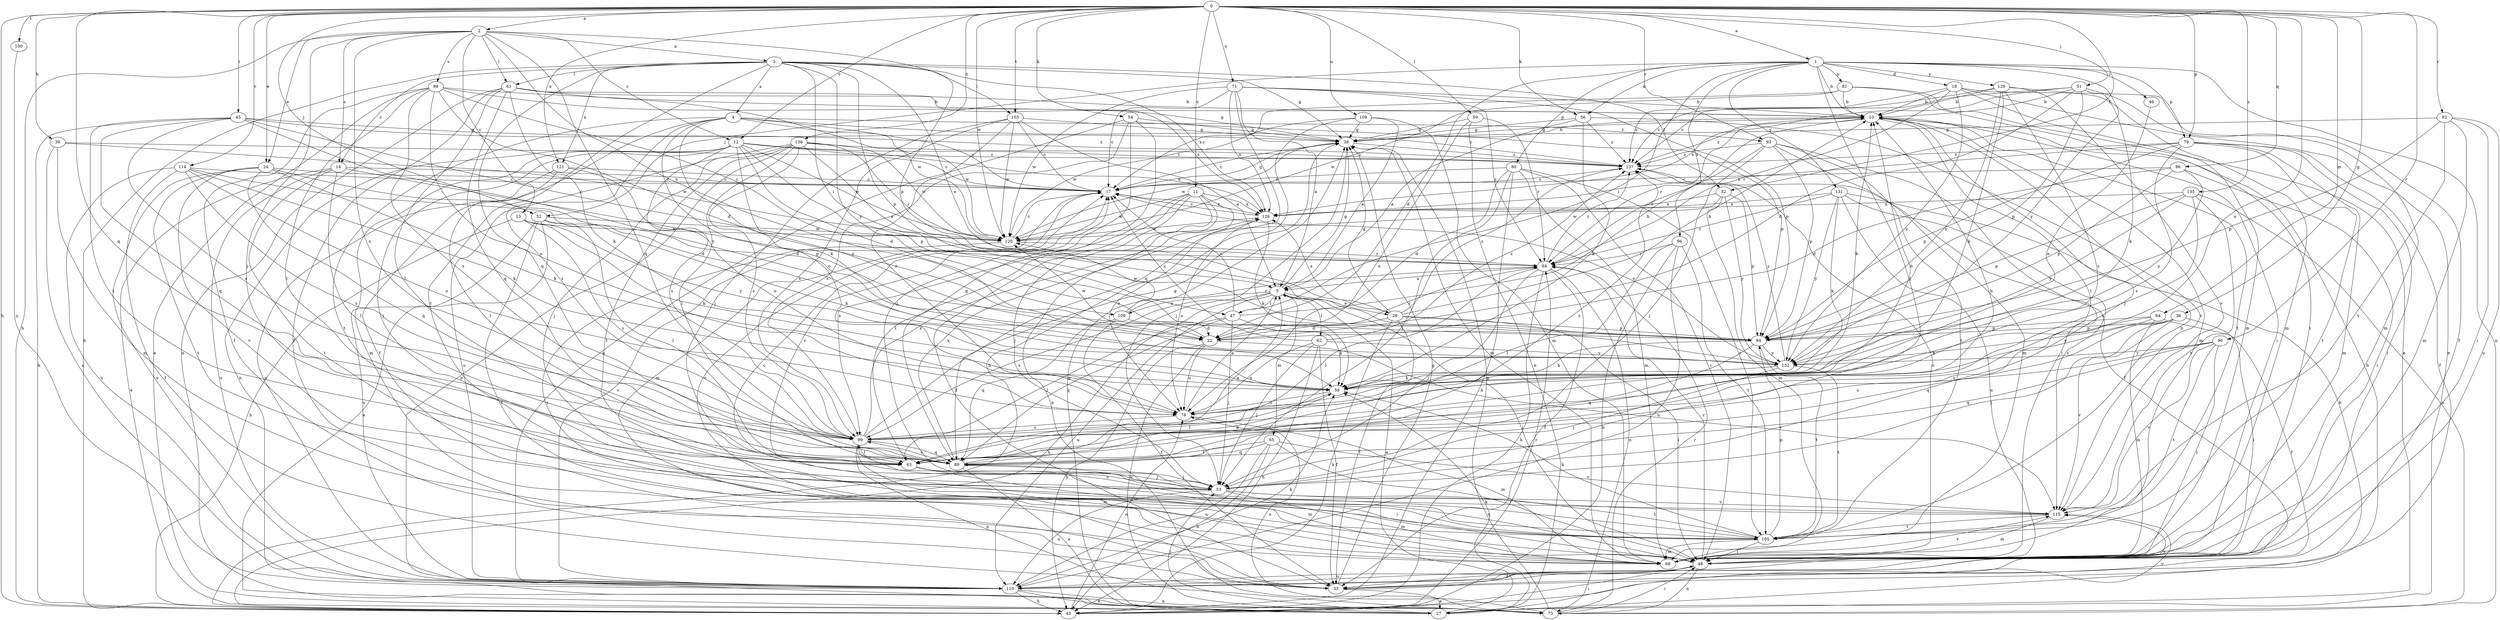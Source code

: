 strict digraph  {
0;
1;
2;
3;
4;
5;
10;
11;
12;
13;
14;
17;
18;
22;
24;
26;
27;
32;
33;
36;
38;
39;
43;
45;
46;
47;
48;
51;
52;
53;
54;
56;
58;
59;
61;
62;
63;
64;
65;
68;
71;
73;
78;
79;
80;
81;
84;
86;
89;
90;
92;
93;
94;
96;
98;
99;
100;
103;
105;
108;
109;
110;
114;
115;
120;
121;
126;
129;
131;
132;
135;
136;
137;
0 -> 1  [label=a];
0 -> 2  [label=a];
0 -> 11  [label=c];
0 -> 12  [label=c];
0 -> 24  [label=e];
0 -> 32  [label=f];
0 -> 36  [label=g];
0 -> 39  [label=h];
0 -> 43  [label=h];
0 -> 45  [label=i];
0 -> 51  [label=j];
0 -> 52  [label=j];
0 -> 54  [label=k];
0 -> 56  [label=k];
0 -> 59  [label=l];
0 -> 64  [label=m];
0 -> 71  [label=n];
0 -> 78  [label=o];
0 -> 79  [label=p];
0 -> 86  [label=q];
0 -> 89  [label=q];
0 -> 90  [label=r];
0 -> 92  [label=r];
0 -> 93  [label=r];
0 -> 100  [label=t];
0 -> 103  [label=t];
0 -> 108  [label=u];
0 -> 114  [label=v];
0 -> 120  [label=w];
0 -> 121  [label=x];
0 -> 135  [label=z];
0 -> 136  [label=z];
1 -> 10  [label=b];
1 -> 18  [label=d];
1 -> 22  [label=d];
1 -> 46  [label=i];
1 -> 47  [label=i];
1 -> 52  [label=j];
1 -> 53  [label=j];
1 -> 56  [label=k];
1 -> 73  [label=n];
1 -> 79  [label=p];
1 -> 80  [label=p];
1 -> 81  [label=p];
1 -> 96  [label=s];
1 -> 129  [label=y];
1 -> 131  [label=y];
1 -> 132  [label=y];
2 -> 3  [label=a];
2 -> 12  [label=c];
2 -> 13  [label=c];
2 -> 14  [label=c];
2 -> 24  [label=e];
2 -> 43  [label=h];
2 -> 53  [label=j];
2 -> 61  [label=l];
2 -> 84  [label=p];
2 -> 89  [label=q];
2 -> 98  [label=s];
2 -> 99  [label=s];
2 -> 109  [label=u];
3 -> 4  [label=a];
3 -> 14  [label=c];
3 -> 26  [label=e];
3 -> 32  [label=f];
3 -> 38  [label=g];
3 -> 43  [label=h];
3 -> 47  [label=i];
3 -> 61  [label=l];
3 -> 84  [label=p];
3 -> 89  [label=q];
3 -> 103  [label=t];
3 -> 105  [label=t];
3 -> 121  [label=x];
3 -> 126  [label=x];
3 -> 132  [label=y];
4 -> 17  [label=c];
4 -> 33  [label=f];
4 -> 58  [label=k];
4 -> 78  [label=o];
4 -> 93  [label=r];
4 -> 99  [label=s];
4 -> 105  [label=t];
4 -> 120  [label=w];
4 -> 137  [label=z];
5 -> 26  [label=e];
5 -> 38  [label=g];
5 -> 43  [label=h];
5 -> 47  [label=i];
5 -> 48  [label=i];
5 -> 62  [label=l];
5 -> 65  [label=m];
5 -> 99  [label=s];
5 -> 109  [label=u];
5 -> 110  [label=u];
10 -> 38  [label=g];
10 -> 48  [label=i];
10 -> 53  [label=j];
10 -> 63  [label=l];
10 -> 68  [label=m];
10 -> 94  [label=r];
10 -> 105  [label=t];
10 -> 137  [label=z];
11 -> 33  [label=f];
11 -> 53  [label=j];
11 -> 63  [label=l];
11 -> 73  [label=n];
11 -> 78  [label=o];
11 -> 99  [label=s];
11 -> 120  [label=w];
11 -> 126  [label=x];
12 -> 17  [label=c];
12 -> 22  [label=d];
12 -> 53  [label=j];
12 -> 68  [label=m];
12 -> 73  [label=n];
12 -> 84  [label=p];
12 -> 99  [label=s];
12 -> 120  [label=w];
12 -> 126  [label=x];
12 -> 132  [label=y];
12 -> 137  [label=z];
13 -> 43  [label=h];
13 -> 58  [label=k];
13 -> 99  [label=s];
13 -> 120  [label=w];
13 -> 132  [label=y];
14 -> 17  [label=c];
14 -> 27  [label=e];
14 -> 63  [label=l];
14 -> 84  [label=p];
14 -> 105  [label=t];
14 -> 110  [label=u];
17 -> 38  [label=g];
17 -> 68  [label=m];
17 -> 126  [label=x];
18 -> 10  [label=b];
18 -> 27  [label=e];
18 -> 33  [label=f];
18 -> 68  [label=m];
18 -> 94  [label=r];
18 -> 132  [label=y];
18 -> 137  [label=z];
22 -> 27  [label=e];
22 -> 43  [label=h];
22 -> 78  [label=o];
22 -> 94  [label=r];
22 -> 115  [label=v];
22 -> 120  [label=w];
24 -> 17  [label=c];
24 -> 22  [label=d];
24 -> 58  [label=k];
24 -> 89  [label=q];
24 -> 105  [label=t];
24 -> 110  [label=u];
24 -> 115  [label=v];
26 -> 10  [label=b];
26 -> 22  [label=d];
26 -> 33  [label=f];
26 -> 38  [label=g];
26 -> 43  [label=h];
26 -> 48  [label=i];
26 -> 84  [label=p];
26 -> 126  [label=x];
26 -> 137  [label=z];
27 -> 5  [label=a];
27 -> 10  [label=b];
27 -> 38  [label=g];
27 -> 53  [label=j];
27 -> 58  [label=k];
27 -> 115  [label=v];
32 -> 68  [label=m];
32 -> 84  [label=p];
32 -> 120  [label=w];
32 -> 126  [label=x];
32 -> 132  [label=y];
33 -> 27  [label=e];
33 -> 38  [label=g];
36 -> 48  [label=i];
36 -> 53  [label=j];
36 -> 84  [label=p];
36 -> 89  [label=q];
36 -> 115  [label=v];
36 -> 132  [label=y];
38 -> 10  [label=b];
38 -> 17  [label=c];
38 -> 53  [label=j];
38 -> 68  [label=m];
38 -> 120  [label=w];
38 -> 137  [label=z];
39 -> 68  [label=m];
39 -> 110  [label=u];
39 -> 120  [label=w];
39 -> 137  [label=z];
43 -> 48  [label=i];
43 -> 78  [label=o];
43 -> 94  [label=r];
45 -> 38  [label=g];
45 -> 43  [label=h];
45 -> 63  [label=l];
45 -> 89  [label=q];
45 -> 94  [label=r];
45 -> 99  [label=s];
45 -> 132  [label=y];
45 -> 137  [label=z];
46 -> 78  [label=o];
47 -> 10  [label=b];
47 -> 17  [label=c];
47 -> 53  [label=j];
47 -> 58  [label=k];
47 -> 63  [label=l];
47 -> 89  [label=q];
48 -> 17  [label=c];
48 -> 33  [label=f];
48 -> 73  [label=n];
48 -> 89  [label=q];
48 -> 94  [label=r];
48 -> 110  [label=u];
48 -> 137  [label=z];
51 -> 10  [label=b];
51 -> 22  [label=d];
51 -> 58  [label=k];
51 -> 68  [label=m];
51 -> 84  [label=p];
51 -> 126  [label=x];
51 -> 137  [label=z];
52 -> 27  [label=e];
52 -> 33  [label=f];
52 -> 58  [label=k];
52 -> 63  [label=l];
52 -> 110  [label=u];
52 -> 120  [label=w];
53 -> 17  [label=c];
53 -> 68  [label=m];
53 -> 105  [label=t];
53 -> 110  [label=u];
53 -> 115  [label=v];
54 -> 38  [label=g];
54 -> 53  [label=j];
54 -> 84  [label=p];
54 -> 89  [label=q];
54 -> 99  [label=s];
54 -> 110  [label=u];
56 -> 5  [label=a];
56 -> 38  [label=g];
56 -> 58  [label=k];
56 -> 115  [label=v];
56 -> 137  [label=z];
58 -> 10  [label=b];
58 -> 63  [label=l];
58 -> 78  [label=o];
59 -> 27  [label=e];
59 -> 38  [label=g];
59 -> 78  [label=o];
59 -> 94  [label=r];
61 -> 10  [label=b];
61 -> 33  [label=f];
61 -> 58  [label=k];
61 -> 63  [label=l];
61 -> 73  [label=n];
61 -> 89  [label=q];
61 -> 120  [label=w];
61 -> 126  [label=x];
62 -> 17  [label=c];
62 -> 33  [label=f];
62 -> 43  [label=h];
62 -> 53  [label=j];
62 -> 78  [label=o];
62 -> 132  [label=y];
62 -> 137  [label=z];
63 -> 10  [label=b];
63 -> 48  [label=i];
63 -> 53  [label=j];
63 -> 58  [label=k];
63 -> 68  [label=m];
64 -> 33  [label=f];
64 -> 58  [label=k];
64 -> 68  [label=m];
64 -> 84  [label=p];
64 -> 99  [label=s];
65 -> 43  [label=h];
65 -> 48  [label=i];
65 -> 63  [label=l];
65 -> 89  [label=q];
65 -> 110  [label=u];
65 -> 115  [label=v];
68 -> 115  [label=v];
71 -> 5  [label=a];
71 -> 10  [label=b];
71 -> 17  [label=c];
71 -> 84  [label=p];
71 -> 89  [label=q];
71 -> 94  [label=r];
71 -> 120  [label=w];
71 -> 126  [label=x];
73 -> 38  [label=g];
73 -> 48  [label=i];
73 -> 78  [label=o];
73 -> 94  [label=r];
78 -> 5  [label=a];
78 -> 10  [label=b];
78 -> 68  [label=m];
78 -> 99  [label=s];
79 -> 33  [label=f];
79 -> 48  [label=i];
79 -> 68  [label=m];
79 -> 84  [label=p];
79 -> 99  [label=s];
79 -> 105  [label=t];
79 -> 126  [label=x];
79 -> 137  [label=z];
80 -> 17  [label=c];
80 -> 22  [label=d];
80 -> 43  [label=h];
80 -> 48  [label=i];
80 -> 53  [label=j];
80 -> 68  [label=m];
80 -> 105  [label=t];
81 -> 10  [label=b];
81 -> 17  [label=c];
81 -> 27  [label=e];
81 -> 48  [label=i];
81 -> 120  [label=w];
84 -> 58  [label=k];
84 -> 89  [label=q];
84 -> 105  [label=t];
84 -> 132  [label=y];
86 -> 17  [label=c];
86 -> 22  [label=d];
86 -> 48  [label=i];
86 -> 84  [label=p];
86 -> 132  [label=y];
89 -> 5  [label=a];
89 -> 27  [label=e];
89 -> 53  [label=j];
89 -> 99  [label=s];
89 -> 126  [label=x];
89 -> 137  [label=z];
90 -> 48  [label=i];
90 -> 89  [label=q];
90 -> 99  [label=s];
90 -> 105  [label=t];
90 -> 115  [label=v];
90 -> 132  [label=y];
92 -> 38  [label=g];
92 -> 48  [label=i];
92 -> 68  [label=m];
92 -> 84  [label=p];
92 -> 110  [label=u];
92 -> 115  [label=v];
93 -> 48  [label=i];
93 -> 53  [label=j];
93 -> 68  [label=m];
93 -> 84  [label=p];
93 -> 94  [label=r];
93 -> 105  [label=t];
93 -> 137  [label=z];
94 -> 5  [label=a];
94 -> 33  [label=f];
94 -> 43  [label=h];
94 -> 53  [label=j];
94 -> 63  [label=l];
94 -> 73  [label=n];
94 -> 137  [label=z];
96 -> 43  [label=h];
96 -> 63  [label=l];
96 -> 94  [label=r];
96 -> 105  [label=t];
96 -> 110  [label=u];
98 -> 10  [label=b];
98 -> 22  [label=d];
98 -> 27  [label=e];
98 -> 33  [label=f];
98 -> 38  [label=g];
98 -> 63  [label=l];
98 -> 78  [label=o];
98 -> 94  [label=r];
98 -> 99  [label=s];
99 -> 38  [label=g];
99 -> 63  [label=l];
99 -> 68  [label=m];
99 -> 73  [label=n];
99 -> 89  [label=q];
99 -> 126  [label=x];
100 -> 110  [label=u];
103 -> 5  [label=a];
103 -> 17  [label=c];
103 -> 38  [label=g];
103 -> 53  [label=j];
103 -> 78  [label=o];
103 -> 99  [label=s];
103 -> 120  [label=w];
105 -> 10  [label=b];
105 -> 17  [label=c];
105 -> 48  [label=i];
105 -> 58  [label=k];
105 -> 68  [label=m];
105 -> 84  [label=p];
108 -> 5  [label=a];
108 -> 38  [label=g];
108 -> 43  [label=h];
108 -> 68  [label=m];
108 -> 120  [label=w];
109 -> 22  [label=d];
109 -> 33  [label=f];
109 -> 89  [label=q];
109 -> 94  [label=r];
109 -> 120  [label=w];
110 -> 17  [label=c];
110 -> 27  [label=e];
110 -> 43  [label=h];
110 -> 58  [label=k];
110 -> 73  [label=n];
110 -> 115  [label=v];
114 -> 17  [label=c];
114 -> 22  [label=d];
114 -> 33  [label=f];
114 -> 58  [label=k];
114 -> 78  [label=o];
114 -> 99  [label=s];
114 -> 110  [label=u];
115 -> 68  [label=m];
115 -> 99  [label=s];
115 -> 105  [label=t];
120 -> 17  [label=c];
120 -> 48  [label=i];
120 -> 94  [label=r];
121 -> 17  [label=c];
121 -> 63  [label=l];
121 -> 78  [label=o];
121 -> 110  [label=u];
126 -> 17  [label=c];
126 -> 58  [label=k];
126 -> 78  [label=o];
126 -> 120  [label=w];
129 -> 10  [label=b];
129 -> 58  [label=k];
129 -> 68  [label=m];
129 -> 99  [label=s];
129 -> 115  [label=v];
129 -> 132  [label=y];
129 -> 137  [label=z];
131 -> 43  [label=h];
131 -> 58  [label=k];
131 -> 94  [label=r];
131 -> 110  [label=u];
131 -> 115  [label=v];
131 -> 126  [label=x];
131 -> 132  [label=y];
132 -> 17  [label=c];
132 -> 53  [label=j];
132 -> 58  [label=k];
132 -> 105  [label=t];
132 -> 137  [label=z];
135 -> 73  [label=n];
135 -> 84  [label=p];
135 -> 99  [label=s];
135 -> 115  [label=v];
135 -> 126  [label=x];
135 -> 132  [label=y];
136 -> 5  [label=a];
136 -> 53  [label=j];
136 -> 63  [label=l];
136 -> 73  [label=n];
136 -> 94  [label=r];
136 -> 99  [label=s];
136 -> 105  [label=t];
136 -> 110  [label=u];
136 -> 120  [label=w];
136 -> 137  [label=z];
137 -> 17  [label=c];
137 -> 33  [label=f];
}
